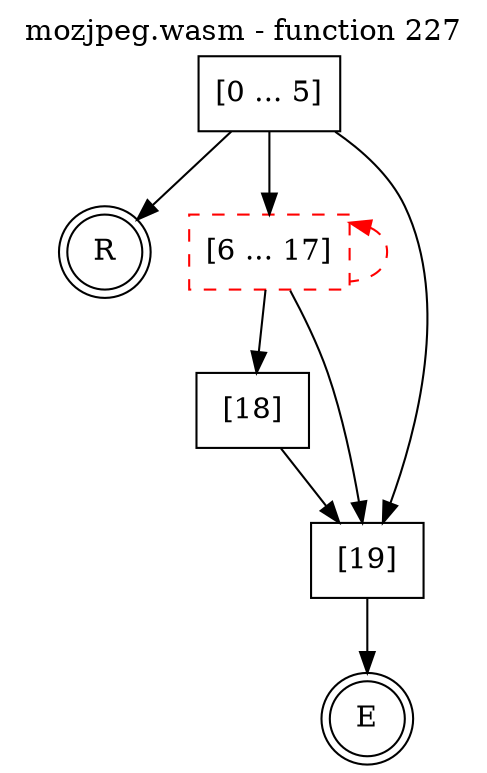 digraph finite_state_machine {
    label = "mozjpeg.wasm - function 227"
    labelloc =  t
    labelfontsize = 16
    labelfontcolor = black
    labelfontname = "Helvetica"
    node [shape = doublecircle]; E R ;
    node [shape = box];
    node [shape=box, color=black, style=solid] 0[label="[0 ... 5]"]
    node [shape=box, color=red, style=dashed] 6[label="[6 ... 17]"]
    node [shape=box, color=black, style=solid] 18[label="[18]"]
    node [shape=box, color=black, style=solid] 19[label="[19]"]
    node [shape=box, color=black, style=solid] R[label="R"]
    0 -> 6;
    0 -> 19;
    0 -> R;
    6 -> 18;
    6 -> 19;
    6 -> 6[style="dashed" color="red" dir=back];
    18 -> 19;
    19 -> E;
}
